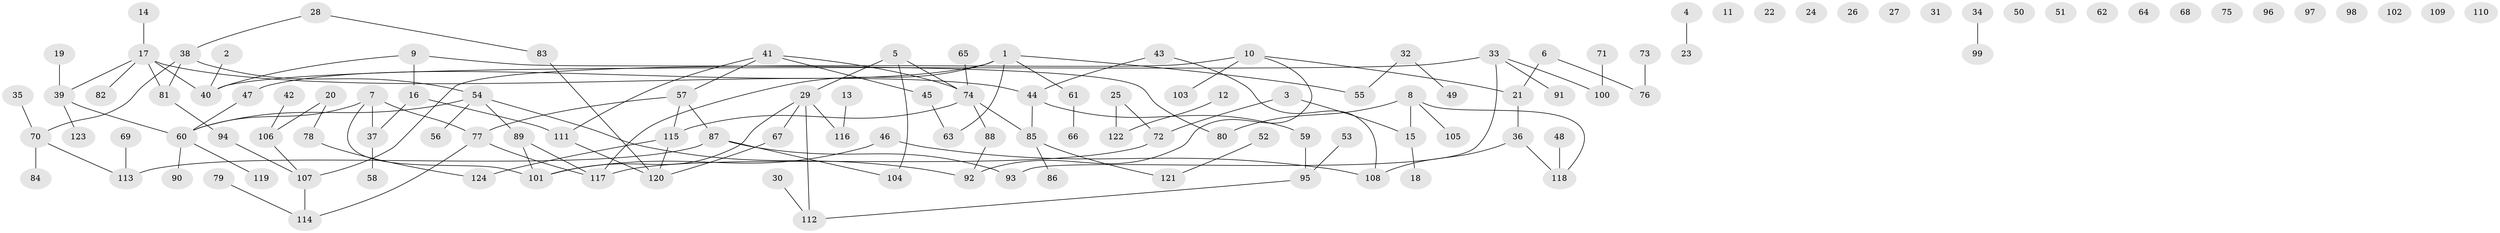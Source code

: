 // Generated by graph-tools (version 1.1) at 2025/40/03/09/25 04:40:48]
// undirected, 124 vertices, 128 edges
graph export_dot {
graph [start="1"]
  node [color=gray90,style=filled];
  1;
  2;
  3;
  4;
  5;
  6;
  7;
  8;
  9;
  10;
  11;
  12;
  13;
  14;
  15;
  16;
  17;
  18;
  19;
  20;
  21;
  22;
  23;
  24;
  25;
  26;
  27;
  28;
  29;
  30;
  31;
  32;
  33;
  34;
  35;
  36;
  37;
  38;
  39;
  40;
  41;
  42;
  43;
  44;
  45;
  46;
  47;
  48;
  49;
  50;
  51;
  52;
  53;
  54;
  55;
  56;
  57;
  58;
  59;
  60;
  61;
  62;
  63;
  64;
  65;
  66;
  67;
  68;
  69;
  70;
  71;
  72;
  73;
  74;
  75;
  76;
  77;
  78;
  79;
  80;
  81;
  82;
  83;
  84;
  85;
  86;
  87;
  88;
  89;
  90;
  91;
  92;
  93;
  94;
  95;
  96;
  97;
  98;
  99;
  100;
  101;
  102;
  103;
  104;
  105;
  106;
  107;
  108;
  109;
  110;
  111;
  112;
  113;
  114;
  115;
  116;
  117;
  118;
  119;
  120;
  121;
  122;
  123;
  124;
  1 -- 47;
  1 -- 55;
  1 -- 61;
  1 -- 63;
  1 -- 117;
  2 -- 40;
  3 -- 15;
  3 -- 72;
  4 -- 23;
  5 -- 29;
  5 -- 74;
  5 -- 104;
  6 -- 21;
  6 -- 76;
  7 -- 37;
  7 -- 60;
  7 -- 77;
  7 -- 101;
  8 -- 15;
  8 -- 80;
  8 -- 105;
  8 -- 118;
  9 -- 16;
  9 -- 40;
  9 -- 80;
  10 -- 21;
  10 -- 92;
  10 -- 103;
  10 -- 107;
  12 -- 122;
  13 -- 116;
  14 -- 17;
  15 -- 18;
  16 -- 37;
  16 -- 111;
  17 -- 39;
  17 -- 40;
  17 -- 44;
  17 -- 81;
  17 -- 82;
  19 -- 39;
  20 -- 78;
  20 -- 106;
  21 -- 36;
  25 -- 72;
  25 -- 122;
  28 -- 38;
  28 -- 83;
  29 -- 67;
  29 -- 101;
  29 -- 112;
  29 -- 116;
  30 -- 112;
  32 -- 49;
  32 -- 55;
  33 -- 40;
  33 -- 91;
  33 -- 93;
  33 -- 100;
  34 -- 99;
  35 -- 70;
  36 -- 108;
  36 -- 118;
  37 -- 58;
  38 -- 54;
  38 -- 70;
  38 -- 81;
  39 -- 60;
  39 -- 123;
  41 -- 45;
  41 -- 57;
  41 -- 74;
  41 -- 111;
  42 -- 106;
  43 -- 44;
  43 -- 108;
  44 -- 59;
  44 -- 85;
  45 -- 63;
  46 -- 101;
  46 -- 108;
  47 -- 60;
  48 -- 118;
  52 -- 121;
  53 -- 95;
  54 -- 56;
  54 -- 60;
  54 -- 89;
  54 -- 92;
  57 -- 77;
  57 -- 87;
  57 -- 115;
  59 -- 95;
  60 -- 90;
  60 -- 119;
  61 -- 66;
  65 -- 74;
  67 -- 120;
  69 -- 113;
  70 -- 84;
  70 -- 113;
  71 -- 100;
  72 -- 117;
  73 -- 76;
  74 -- 85;
  74 -- 88;
  74 -- 115;
  77 -- 114;
  77 -- 117;
  78 -- 124;
  79 -- 114;
  81 -- 94;
  83 -- 120;
  85 -- 86;
  85 -- 121;
  87 -- 93;
  87 -- 104;
  87 -- 113;
  88 -- 92;
  89 -- 101;
  89 -- 117;
  94 -- 107;
  95 -- 112;
  106 -- 107;
  107 -- 114;
  111 -- 120;
  115 -- 120;
  115 -- 124;
}
